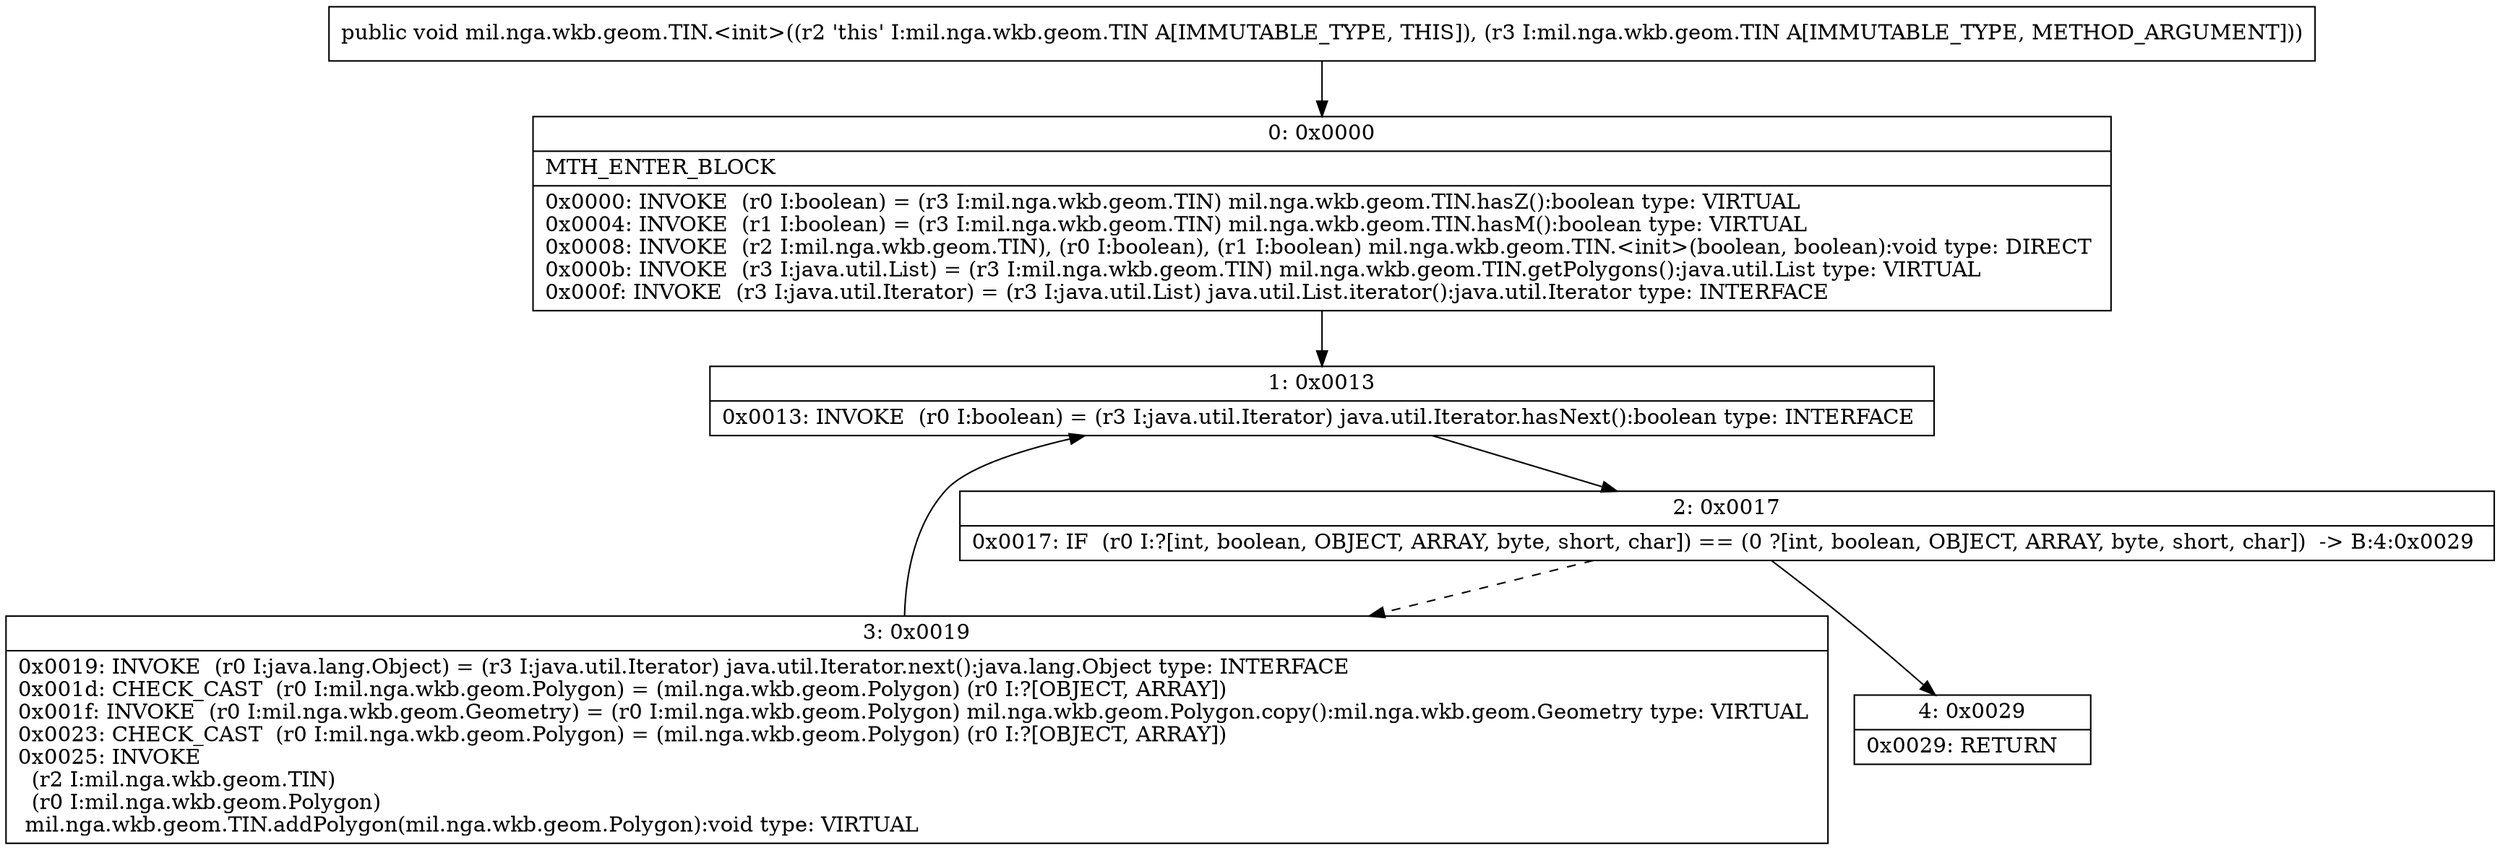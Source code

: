 digraph "CFG formil.nga.wkb.geom.TIN.\<init\>(Lmil\/nga\/wkb\/geom\/TIN;)V" {
Node_0 [shape=record,label="{0\:\ 0x0000|MTH_ENTER_BLOCK\l|0x0000: INVOKE  (r0 I:boolean) = (r3 I:mil.nga.wkb.geom.TIN) mil.nga.wkb.geom.TIN.hasZ():boolean type: VIRTUAL \l0x0004: INVOKE  (r1 I:boolean) = (r3 I:mil.nga.wkb.geom.TIN) mil.nga.wkb.geom.TIN.hasM():boolean type: VIRTUAL \l0x0008: INVOKE  (r2 I:mil.nga.wkb.geom.TIN), (r0 I:boolean), (r1 I:boolean) mil.nga.wkb.geom.TIN.\<init\>(boolean, boolean):void type: DIRECT \l0x000b: INVOKE  (r3 I:java.util.List) = (r3 I:mil.nga.wkb.geom.TIN) mil.nga.wkb.geom.TIN.getPolygons():java.util.List type: VIRTUAL \l0x000f: INVOKE  (r3 I:java.util.Iterator) = (r3 I:java.util.List) java.util.List.iterator():java.util.Iterator type: INTERFACE \l}"];
Node_1 [shape=record,label="{1\:\ 0x0013|0x0013: INVOKE  (r0 I:boolean) = (r3 I:java.util.Iterator) java.util.Iterator.hasNext():boolean type: INTERFACE \l}"];
Node_2 [shape=record,label="{2\:\ 0x0017|0x0017: IF  (r0 I:?[int, boolean, OBJECT, ARRAY, byte, short, char]) == (0 ?[int, boolean, OBJECT, ARRAY, byte, short, char])  \-\> B:4:0x0029 \l}"];
Node_3 [shape=record,label="{3\:\ 0x0019|0x0019: INVOKE  (r0 I:java.lang.Object) = (r3 I:java.util.Iterator) java.util.Iterator.next():java.lang.Object type: INTERFACE \l0x001d: CHECK_CAST  (r0 I:mil.nga.wkb.geom.Polygon) = (mil.nga.wkb.geom.Polygon) (r0 I:?[OBJECT, ARRAY]) \l0x001f: INVOKE  (r0 I:mil.nga.wkb.geom.Geometry) = (r0 I:mil.nga.wkb.geom.Polygon) mil.nga.wkb.geom.Polygon.copy():mil.nga.wkb.geom.Geometry type: VIRTUAL \l0x0023: CHECK_CAST  (r0 I:mil.nga.wkb.geom.Polygon) = (mil.nga.wkb.geom.Polygon) (r0 I:?[OBJECT, ARRAY]) \l0x0025: INVOKE  \l  (r2 I:mil.nga.wkb.geom.TIN)\l  (r0 I:mil.nga.wkb.geom.Polygon)\l mil.nga.wkb.geom.TIN.addPolygon(mil.nga.wkb.geom.Polygon):void type: VIRTUAL \l}"];
Node_4 [shape=record,label="{4\:\ 0x0029|0x0029: RETURN   \l}"];
MethodNode[shape=record,label="{public void mil.nga.wkb.geom.TIN.\<init\>((r2 'this' I:mil.nga.wkb.geom.TIN A[IMMUTABLE_TYPE, THIS]), (r3 I:mil.nga.wkb.geom.TIN A[IMMUTABLE_TYPE, METHOD_ARGUMENT])) }"];
MethodNode -> Node_0;
Node_0 -> Node_1;
Node_1 -> Node_2;
Node_2 -> Node_3[style=dashed];
Node_2 -> Node_4;
Node_3 -> Node_1;
}

